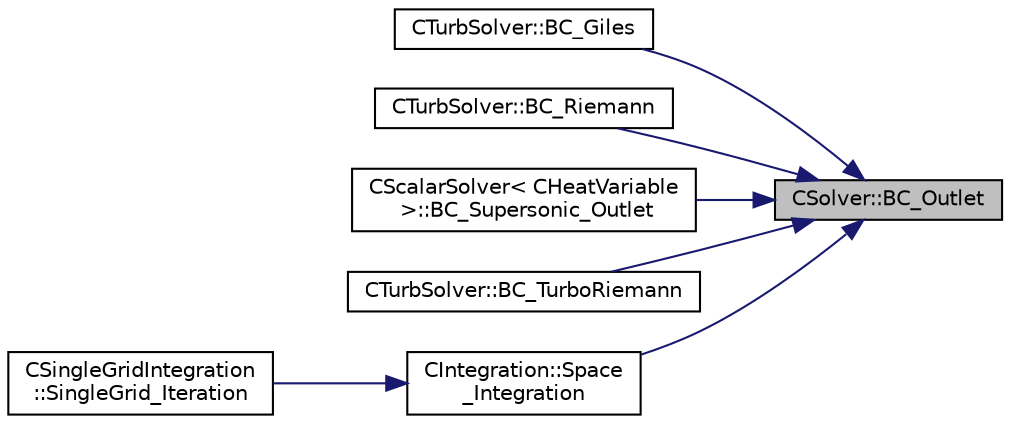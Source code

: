 digraph "CSolver::BC_Outlet"
{
 // LATEX_PDF_SIZE
  edge [fontname="Helvetica",fontsize="10",labelfontname="Helvetica",labelfontsize="10"];
  node [fontname="Helvetica",fontsize="10",shape=record];
  rankdir="RL";
  Node1 [label="CSolver::BC_Outlet",height=0.2,width=0.4,color="black", fillcolor="grey75", style="filled", fontcolor="black",tooltip="A virtual member."];
  Node1 -> Node2 [dir="back",color="midnightblue",fontsize="10",style="solid",fontname="Helvetica"];
  Node2 [label="CTurbSolver::BC_Giles",height=0.2,width=0.4,color="black", fillcolor="white", style="filled",URL="$classCTurbSolver.html#a6b61eef486ab6bea36182aeea2595a86",tooltip="Impose via the residual the Euler wall boundary condition."];
  Node1 -> Node3 [dir="back",color="midnightblue",fontsize="10",style="solid",fontname="Helvetica"];
  Node3 [label="CTurbSolver::BC_Riemann",height=0.2,width=0.4,color="black", fillcolor="white", style="filled",URL="$classCTurbSolver.html#a06a6a0bf51e15e00da2e5fd628f9f217",tooltip="Impose via the residual the Euler wall boundary condition."];
  Node1 -> Node4 [dir="back",color="midnightblue",fontsize="10",style="solid",fontname="Helvetica"];
  Node4 [label="CScalarSolver\< CHeatVariable\l \>::BC_Supersonic_Outlet",height=0.2,width=0.4,color="black", fillcolor="white", style="filled",URL="$classCScalarSolver.html#a14906d79090c8c072d74b3a39ab6a672",tooltip="Impose the supersonic outlet boundary condition (same as outlet, see BC_Outlet)."];
  Node1 -> Node5 [dir="back",color="midnightblue",fontsize="10",style="solid",fontname="Helvetica"];
  Node5 [label="CTurbSolver::BC_TurboRiemann",height=0.2,width=0.4,color="black", fillcolor="white", style="filled",URL="$classCTurbSolver.html#ad7423afd493a05e8ec1813d499f54e14",tooltip="Impose via the residual the Euler wall boundary condition."];
  Node1 -> Node6 [dir="back",color="midnightblue",fontsize="10",style="solid",fontname="Helvetica"];
  Node6 [label="CIntegration::Space\l_Integration",height=0.2,width=0.4,color="black", fillcolor="white", style="filled",URL="$classCIntegration.html#af7aa23ef26b19cb2e73a8df6c7924d91",tooltip="Do the space integration of the numerical system."];
  Node6 -> Node7 [dir="back",color="midnightblue",fontsize="10",style="solid",fontname="Helvetica"];
  Node7 [label="CSingleGridIntegration\l::SingleGrid_Iteration",height=0.2,width=0.4,color="black", fillcolor="white", style="filled",URL="$classCSingleGridIntegration.html#a62ebec93c34c032bcfacc24f8613fd9b",tooltip="Do the numerical integration (implicit) of the turbulence solver."];
}
